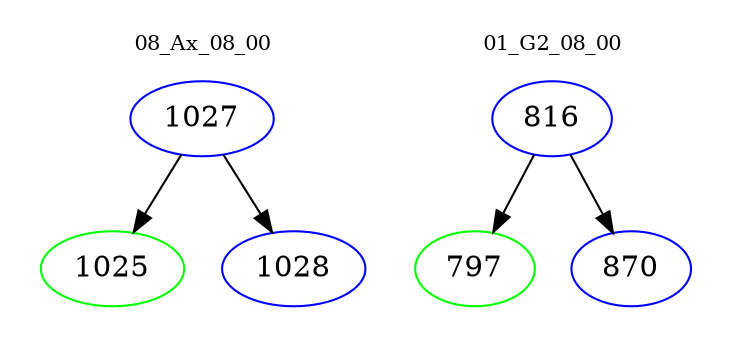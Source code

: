 digraph{
subgraph cluster_0 {
color = white
label = "08_Ax_08_00";
fontsize=10;
T0_1027 [label="1027", color="blue"]
T0_1027 -> T0_1025 [color="black"]
T0_1025 [label="1025", color="green"]
T0_1027 -> T0_1028 [color="black"]
T0_1028 [label="1028", color="blue"]
}
subgraph cluster_1 {
color = white
label = "01_G2_08_00";
fontsize=10;
T1_816 [label="816", color="blue"]
T1_816 -> T1_797 [color="black"]
T1_797 [label="797", color="green"]
T1_816 -> T1_870 [color="black"]
T1_870 [label="870", color="blue"]
}
}

